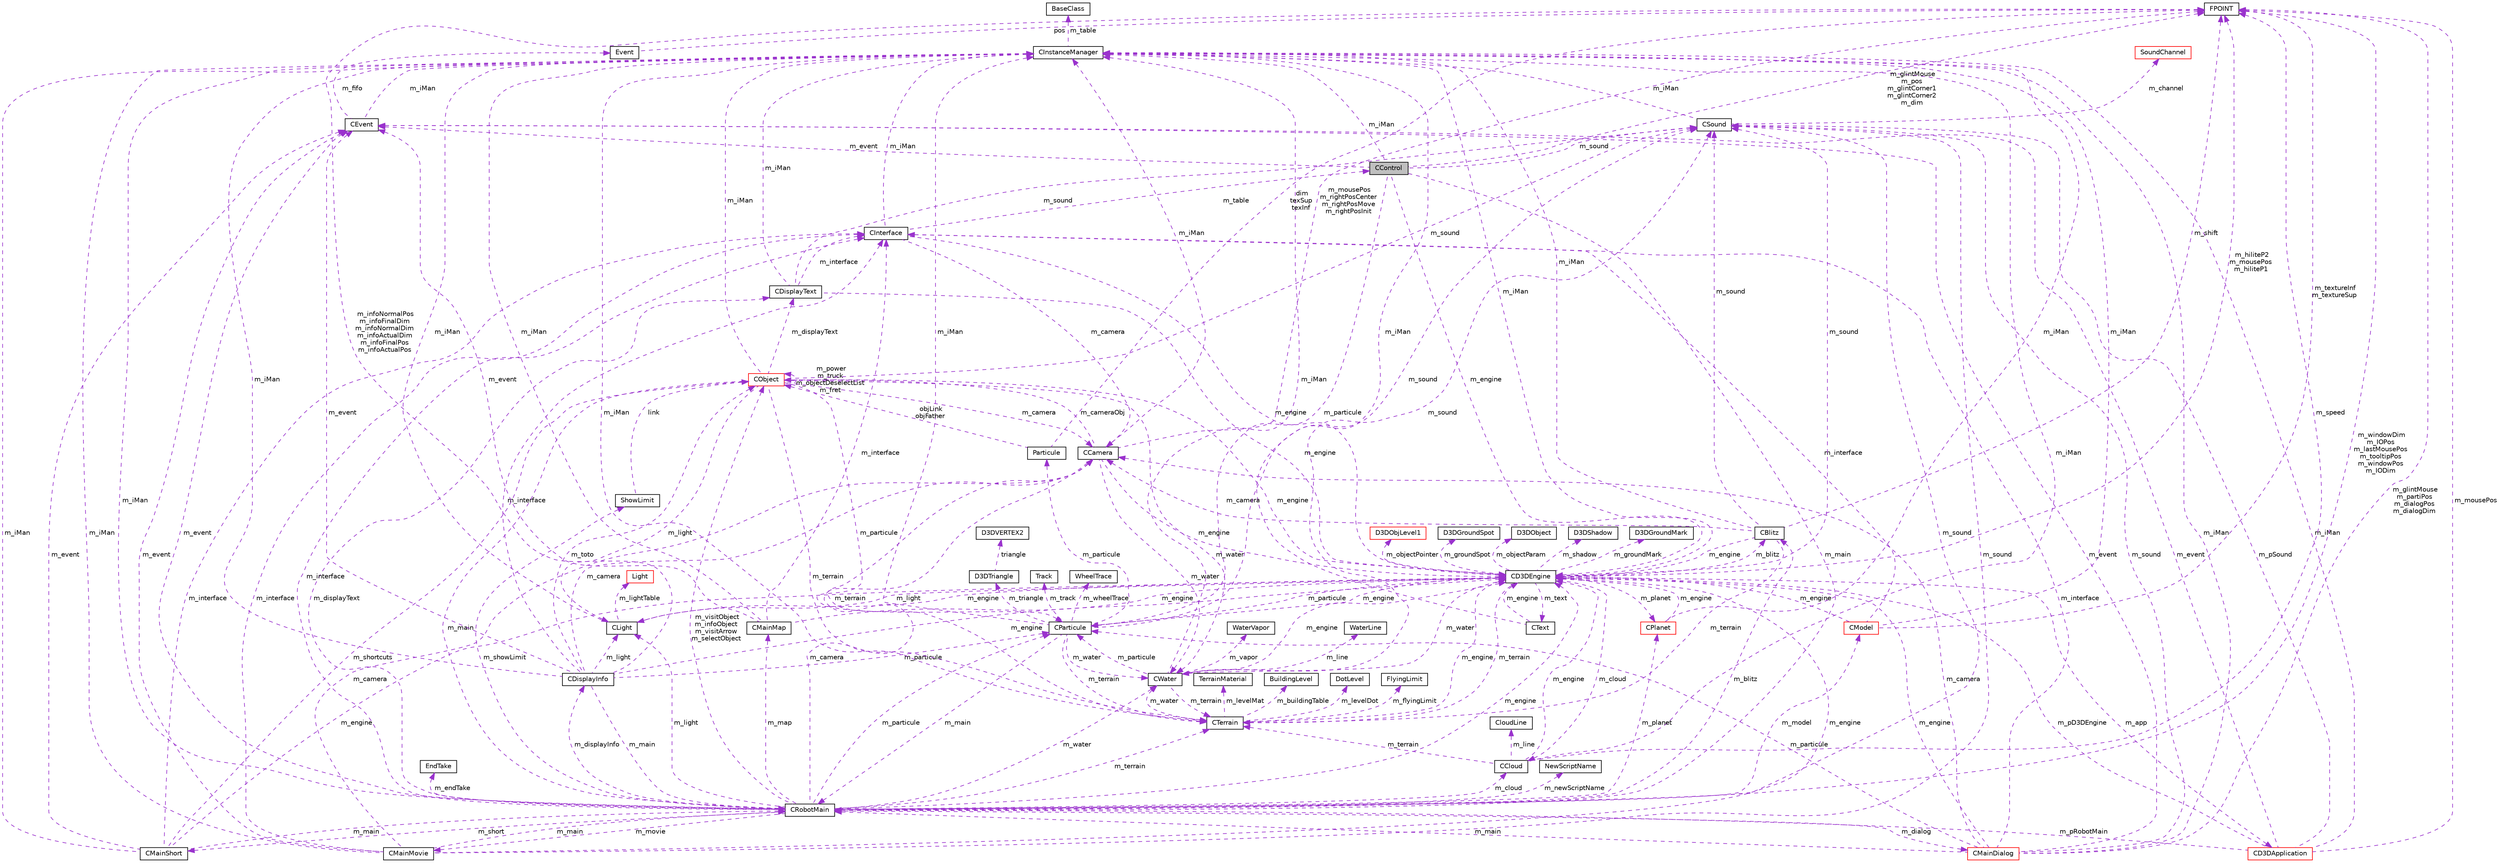 digraph G
{
  edge [fontname="Helvetica",fontsize="10",labelfontname="Helvetica",labelfontsize="10"];
  node [fontname="Helvetica",fontsize="10",shape=record];
  Node1 [label="CControl",height=0.2,width=0.4,color="black", fillcolor="grey75", style="filled" fontcolor="black"];
  Node2 -> Node1 [dir="back",color="darkorchid3",fontsize="10",style="dashed",label=" m_particule" ,fontname="Helvetica"];
  Node2 [label="CParticule",height=0.2,width=0.4,color="black", fillcolor="white", style="filled",URL="$class_c_particule.html"];
  Node3 -> Node2 [dir="back",color="darkorchid3",fontsize="10",style="dashed",label=" m_water" ,fontname="Helvetica"];
  Node3 [label="CWater",height=0.2,width=0.4,color="black", fillcolor="white", style="filled",URL="$class_c_water.html"];
  Node2 -> Node3 [dir="back",color="darkorchid3",fontsize="10",style="dashed",label=" m_particule" ,fontname="Helvetica"];
  Node4 -> Node3 [dir="back",color="darkorchid3",fontsize="10",style="dashed",label=" m_iMan" ,fontname="Helvetica"];
  Node4 [label="CInstanceManager",height=0.2,width=0.4,color="black", fillcolor="white", style="filled",URL="$class_c_instance_manager.html"];
  Node5 -> Node4 [dir="back",color="darkorchid3",fontsize="10",style="dashed",label=" m_table" ,fontname="Helvetica"];
  Node5 [label="BaseClass",height=0.2,width=0.4,color="black", fillcolor="white", style="filled",URL="$struct_base_class.html"];
  Node6 -> Node3 [dir="back",color="darkorchid3",fontsize="10",style="dashed",label=" m_terrain" ,fontname="Helvetica"];
  Node6 [label="CTerrain",height=0.2,width=0.4,color="black", fillcolor="white", style="filled",URL="$class_c_terrain.html"];
  Node7 -> Node6 [dir="back",color="darkorchid3",fontsize="10",style="dashed",label=" m_levelMat" ,fontname="Helvetica"];
  Node7 [label="TerrainMaterial",height=0.2,width=0.4,color="black", fillcolor="white", style="filled",URL="$struct_terrain_material.html"];
  Node3 -> Node6 [dir="back",color="darkorchid3",fontsize="10",style="dashed",label=" m_water" ,fontname="Helvetica"];
  Node8 -> Node6 [dir="back",color="darkorchid3",fontsize="10",style="dashed",label=" m_buildingTable" ,fontname="Helvetica"];
  Node8 [label="BuildingLevel",height=0.2,width=0.4,color="black", fillcolor="white", style="filled",URL="$struct_building_level.html"];
  Node4 -> Node6 [dir="back",color="darkorchid3",fontsize="10",style="dashed",label=" m_iMan" ,fontname="Helvetica"];
  Node9 -> Node6 [dir="back",color="darkorchid3",fontsize="10",style="dashed",label=" m_levelDot" ,fontname="Helvetica"];
  Node9 [label="DotLevel",height=0.2,width=0.4,color="black", fillcolor="white", style="filled",URL="$struct_dot_level.html"];
  Node10 -> Node6 [dir="back",color="darkorchid3",fontsize="10",style="dashed",label=" m_engine" ,fontname="Helvetica"];
  Node10 [label="CD3DEngine",height=0.2,width=0.4,color="black", fillcolor="white", style="filled",URL="$class_c_d3_d_engine.html"];
  Node11 -> Node10 [dir="back",color="darkorchid3",fontsize="10",style="dashed",label=" m_groundMark" ,fontname="Helvetica"];
  Node11 [label="D3DGroundMark",height=0.2,width=0.4,color="black", fillcolor="white", style="filled",URL="$struct_d3_d_ground_mark.html"];
  Node2 -> Node10 [dir="back",color="darkorchid3",fontsize="10",style="dashed",label=" m_particule" ,fontname="Helvetica"];
  Node3 -> Node10 [dir="back",color="darkorchid3",fontsize="10",style="dashed",label=" m_water" ,fontname="Helvetica"];
  Node12 -> Node10 [dir="back",color="darkorchid3",fontsize="10",style="dashed",label=" m_blitz" ,fontname="Helvetica"];
  Node12 [label="CBlitz",height=0.2,width=0.4,color="black", fillcolor="white", style="filled",URL="$class_c_blitz.html"];
  Node13 -> Node12 [dir="back",color="darkorchid3",fontsize="10",style="dashed",label=" m_camera" ,fontname="Helvetica"];
  Node13 [label="CCamera",height=0.2,width=0.4,color="black", fillcolor="white", style="filled",URL="$class_c_camera.html"];
  Node3 -> Node13 [dir="back",color="darkorchid3",fontsize="10",style="dashed",label=" m_water" ,fontname="Helvetica"];
  Node4 -> Node13 [dir="back",color="darkorchid3",fontsize="10",style="dashed",label=" m_iMan" ,fontname="Helvetica"];
  Node6 -> Node13 [dir="back",color="darkorchid3",fontsize="10",style="dashed",label=" m_terrain" ,fontname="Helvetica"];
  Node14 -> Node13 [dir="back",color="darkorchid3",fontsize="10",style="dashed",label=" m_mousePos\nm_rightPosCenter\nm_rightPosMove\nm_rightPosInit" ,fontname="Helvetica"];
  Node14 [label="FPOINT",height=0.2,width=0.4,color="black", fillcolor="white", style="filled",URL="$struct_f_p_o_i_n_t.html"];
  Node15 -> Node13 [dir="back",color="darkorchid3",fontsize="10",style="dashed",label=" m_cameraObj" ,fontname="Helvetica"];
  Node15 [label="CObject",height=0.2,width=0.4,color="red", fillcolor="white", style="filled",URL="$class_c_object.html"];
  Node2 -> Node15 [dir="back",color="darkorchid3",fontsize="10",style="dashed",label=" m_particule" ,fontname="Helvetica"];
  Node3 -> Node15 [dir="back",color="darkorchid3",fontsize="10",style="dashed",label=" m_water" ,fontname="Helvetica"];
  Node16 -> Node15 [dir="back",color="darkorchid3",fontsize="10",style="dashed",label=" m_light" ,fontname="Helvetica"];
  Node16 [label="CLight",height=0.2,width=0.4,color="black", fillcolor="white", style="filled",URL="$class_c_light.html"];
  Node17 -> Node16 [dir="back",color="darkorchid3",fontsize="10",style="dashed",label=" m_lightTable" ,fontname="Helvetica"];
  Node17 [label="Light",height=0.2,width=0.4,color="red", fillcolor="white", style="filled",URL="$struct_light.html"];
  Node4 -> Node16 [dir="back",color="darkorchid3",fontsize="10",style="dashed",label=" m_iMan" ,fontname="Helvetica"];
  Node10 -> Node16 [dir="back",color="darkorchid3",fontsize="10",style="dashed",label=" m_engine" ,fontname="Helvetica"];
  Node13 -> Node15 [dir="back",color="darkorchid3",fontsize="10",style="dashed",label=" m_camera" ,fontname="Helvetica"];
  Node18 -> Node15 [dir="back",color="darkorchid3",fontsize="10",style="dashed",label=" m_displayText" ,fontname="Helvetica"];
  Node18 [label="CDisplayText",height=0.2,width=0.4,color="black", fillcolor="white", style="filled",URL="$class_c_display_text.html"];
  Node19 -> Node18 [dir="back",color="darkorchid3",fontsize="10",style="dashed",label=" m_interface" ,fontname="Helvetica"];
  Node19 [label="CInterface",height=0.2,width=0.4,color="black", fillcolor="white", style="filled",URL="$class_c_interface.html"];
  Node1 -> Node19 [dir="back",color="darkorchid3",fontsize="10",style="dashed",label=" m_table" ,fontname="Helvetica"];
  Node13 -> Node19 [dir="back",color="darkorchid3",fontsize="10",style="dashed",label=" m_camera" ,fontname="Helvetica"];
  Node4 -> Node19 [dir="back",color="darkorchid3",fontsize="10",style="dashed",label=" m_iMan" ,fontname="Helvetica"];
  Node10 -> Node19 [dir="back",color="darkorchid3",fontsize="10",style="dashed",label=" m_engine" ,fontname="Helvetica"];
  Node4 -> Node18 [dir="back",color="darkorchid3",fontsize="10",style="dashed",label=" m_iMan" ,fontname="Helvetica"];
  Node20 -> Node18 [dir="back",color="darkorchid3",fontsize="10",style="dashed",label=" m_sound" ,fontname="Helvetica"];
  Node20 [label="CSound",height=0.2,width=0.4,color="black", fillcolor="white", style="filled",URL="$class_c_sound.html"];
  Node4 -> Node20 [dir="back",color="darkorchid3",fontsize="10",style="dashed",label=" m_iMan" ,fontname="Helvetica"];
  Node21 -> Node20 [dir="back",color="darkorchid3",fontsize="10",style="dashed",label=" m_channel" ,fontname="Helvetica"];
  Node21 [label="SoundChannel",height=0.2,width=0.4,color="red", fillcolor="white", style="filled",URL="$struct_sound_channel.html"];
  Node10 -> Node18 [dir="back",color="darkorchid3",fontsize="10",style="dashed",label=" m_engine" ,fontname="Helvetica"];
  Node22 -> Node15 [dir="back",color="darkorchid3",fontsize="10",style="dashed",label=" m_main" ,fontname="Helvetica"];
  Node22 [label="CRobotMain",height=0.2,width=0.4,color="black", fillcolor="white", style="filled",URL="$class_c_robot_main.html"];
  Node2 -> Node22 [dir="back",color="darkorchid3",fontsize="10",style="dashed",label=" m_particule" ,fontname="Helvetica"];
  Node3 -> Node22 [dir="back",color="darkorchid3",fontsize="10",style="dashed",label=" m_water" ,fontname="Helvetica"];
  Node23 -> Node22 [dir="back",color="darkorchid3",fontsize="10",style="dashed",label=" m_showLimit" ,fontname="Helvetica"];
  Node23 [label="ShowLimit",height=0.2,width=0.4,color="black", fillcolor="white", style="filled",URL="$struct_show_limit.html"];
  Node15 -> Node23 [dir="back",color="darkorchid3",fontsize="10",style="dashed",label=" link" ,fontname="Helvetica"];
  Node16 -> Node22 [dir="back",color="darkorchid3",fontsize="10",style="dashed",label=" m_light" ,fontname="Helvetica"];
  Node12 -> Node22 [dir="back",color="darkorchid3",fontsize="10",style="dashed",label=" m_blitz" ,fontname="Helvetica"];
  Node24 -> Node22 [dir="back",color="darkorchid3",fontsize="10",style="dashed",label=" m_cloud" ,fontname="Helvetica"];
  Node24 [label="CCloud",height=0.2,width=0.4,color="black", fillcolor="white", style="filled",URL="$class_c_cloud.html"];
  Node25 -> Node24 [dir="back",color="darkorchid3",fontsize="10",style="dashed",label=" m_line" ,fontname="Helvetica"];
  Node25 [label="CloudLine",height=0.2,width=0.4,color="black", fillcolor="white", style="filled",URL="$struct_cloud_line.html"];
  Node4 -> Node24 [dir="back",color="darkorchid3",fontsize="10",style="dashed",label=" m_iMan" ,fontname="Helvetica"];
  Node6 -> Node24 [dir="back",color="darkorchid3",fontsize="10",style="dashed",label=" m_terrain" ,fontname="Helvetica"];
  Node14 -> Node24 [dir="back",color="darkorchid3",fontsize="10",style="dashed",label=" m_speed" ,fontname="Helvetica"];
  Node10 -> Node24 [dir="back",color="darkorchid3",fontsize="10",style="dashed",label=" m_engine" ,fontname="Helvetica"];
  Node26 -> Node22 [dir="back",color="darkorchid3",fontsize="10",style="dashed",label=" m_dialog" ,fontname="Helvetica"];
  Node26 [label="CMainDialog",height=0.2,width=0.4,color="red", fillcolor="white", style="filled",URL="$class_c_main_dialog.html"];
  Node2 -> Node26 [dir="back",color="darkorchid3",fontsize="10",style="dashed",label=" m_particule" ,fontname="Helvetica"];
  Node13 -> Node26 [dir="back",color="darkorchid3",fontsize="10",style="dashed",label=" m_camera" ,fontname="Helvetica"];
  Node19 -> Node26 [dir="back",color="darkorchid3",fontsize="10",style="dashed",label=" m_interface" ,fontname="Helvetica"];
  Node22 -> Node26 [dir="back",color="darkorchid3",fontsize="10",style="dashed",label=" m_main" ,fontname="Helvetica"];
  Node4 -> Node26 [dir="back",color="darkorchid3",fontsize="10",style="dashed",label=" m_iMan" ,fontname="Helvetica"];
  Node27 -> Node26 [dir="back",color="darkorchid3",fontsize="10",style="dashed",label=" m_event" ,fontname="Helvetica"];
  Node27 [label="CEvent",height=0.2,width=0.4,color="black", fillcolor="white", style="filled",URL="$class_c_event.html"];
  Node4 -> Node27 [dir="back",color="darkorchid3",fontsize="10",style="dashed",label=" m_iMan" ,fontname="Helvetica"];
  Node28 -> Node27 [dir="back",color="darkorchid3",fontsize="10",style="dashed",label=" m_fifo" ,fontname="Helvetica"];
  Node28 [label="Event",height=0.2,width=0.4,color="black", fillcolor="white", style="filled",URL="$struct_event.html"];
  Node14 -> Node28 [dir="back",color="darkorchid3",fontsize="10",style="dashed",label=" pos" ,fontname="Helvetica"];
  Node14 -> Node26 [dir="back",color="darkorchid3",fontsize="10",style="dashed",label=" m_glintMouse\nm_partiPos\nm_dialogPos\nm_dialogDim" ,fontname="Helvetica"];
  Node20 -> Node26 [dir="back",color="darkorchid3",fontsize="10",style="dashed",label=" m_sound" ,fontname="Helvetica"];
  Node10 -> Node26 [dir="back",color="darkorchid3",fontsize="10",style="dashed",label=" m_engine" ,fontname="Helvetica"];
  Node13 -> Node22 [dir="back",color="darkorchid3",fontsize="10",style="dashed",label=" m_camera" ,fontname="Helvetica"];
  Node29 -> Node22 [dir="back",color="darkorchid3",fontsize="10",style="dashed",label=" m_movie" ,fontname="Helvetica"];
  Node29 [label="CMainMovie",height=0.2,width=0.4,color="black", fillcolor="white", style="filled",URL="$class_c_main_movie.html"];
  Node13 -> Node29 [dir="back",color="darkorchid3",fontsize="10",style="dashed",label=" m_camera" ,fontname="Helvetica"];
  Node22 -> Node29 [dir="back",color="darkorchid3",fontsize="10",style="dashed",label=" m_main" ,fontname="Helvetica"];
  Node19 -> Node29 [dir="back",color="darkorchid3",fontsize="10",style="dashed",label=" m_interface" ,fontname="Helvetica"];
  Node4 -> Node29 [dir="back",color="darkorchid3",fontsize="10",style="dashed",label=" m_iMan" ,fontname="Helvetica"];
  Node27 -> Node29 [dir="back",color="darkorchid3",fontsize="10",style="dashed",label=" m_event" ,fontname="Helvetica"];
  Node20 -> Node29 [dir="back",color="darkorchid3",fontsize="10",style="dashed",label=" m_sound" ,fontname="Helvetica"];
  Node10 -> Node29 [dir="back",color="darkorchid3",fontsize="10",style="dashed",label=" m_engine" ,fontname="Helvetica"];
  Node18 -> Node22 [dir="back",color="darkorchid3",fontsize="10",style="dashed",label=" m_displayText" ,fontname="Helvetica"];
  Node19 -> Node22 [dir="back",color="darkorchid3",fontsize="10",style="dashed",label=" m_interface" ,fontname="Helvetica"];
  Node30 -> Node22 [dir="back",color="darkorchid3",fontsize="10",style="dashed",label=" m_model" ,fontname="Helvetica"];
  Node30 [label="CModel",height=0.2,width=0.4,color="red", fillcolor="white", style="filled",URL="$class_c_model.html"];
  Node19 -> Node30 [dir="back",color="darkorchid3",fontsize="10",style="dashed",label=" m_interface" ,fontname="Helvetica"];
  Node4 -> Node30 [dir="back",color="darkorchid3",fontsize="10",style="dashed",label=" m_iMan" ,fontname="Helvetica"];
  Node14 -> Node30 [dir="back",color="darkorchid3",fontsize="10",style="dashed",label=" m_textureInf\nm_textureSup" ,fontname="Helvetica"];
  Node10 -> Node30 [dir="back",color="darkorchid3",fontsize="10",style="dashed",label=" m_engine" ,fontname="Helvetica"];
  Node4 -> Node22 [dir="back",color="darkorchid3",fontsize="10",style="dashed",label=" m_iMan" ,fontname="Helvetica"];
  Node31 -> Node22 [dir="back",color="darkorchid3",fontsize="10",style="dashed",label=" m_newScriptName" ,fontname="Helvetica"];
  Node31 [label="NewScriptName",height=0.2,width=0.4,color="black", fillcolor="white", style="filled",URL="$struct_new_script_name.html"];
  Node27 -> Node22 [dir="back",color="darkorchid3",fontsize="10",style="dashed",label=" m_event" ,fontname="Helvetica"];
  Node6 -> Node22 [dir="back",color="darkorchid3",fontsize="10",style="dashed",label=" m_terrain" ,fontname="Helvetica"];
  Node14 -> Node22 [dir="back",color="darkorchid3",fontsize="10",style="dashed",label=" m_windowDim\nm_IOPos\nm_lastMousePos\nm_tooltipPos\nm_windowPos\nm_IODim" ,fontname="Helvetica"];
  Node32 -> Node22 [dir="back",color="darkorchid3",fontsize="10",style="dashed",label=" m_short" ,fontname="Helvetica"];
  Node32 [label="CMainShort",height=0.2,width=0.4,color="black", fillcolor="white", style="filled",URL="$class_c_main_short.html"];
  Node22 -> Node32 [dir="back",color="darkorchid3",fontsize="10",style="dashed",label=" m_main" ,fontname="Helvetica"];
  Node19 -> Node32 [dir="back",color="darkorchid3",fontsize="10",style="dashed",label=" m_interface" ,fontname="Helvetica"];
  Node4 -> Node32 [dir="back",color="darkorchid3",fontsize="10",style="dashed",label=" m_iMan" ,fontname="Helvetica"];
  Node27 -> Node32 [dir="back",color="darkorchid3",fontsize="10",style="dashed",label=" m_event" ,fontname="Helvetica"];
  Node15 -> Node32 [dir="back",color="darkorchid3",fontsize="10",style="dashed",label=" m_shortcuts" ,fontname="Helvetica"];
  Node10 -> Node32 [dir="back",color="darkorchid3",fontsize="10",style="dashed",label=" m_engine" ,fontname="Helvetica"];
  Node20 -> Node22 [dir="back",color="darkorchid3",fontsize="10",style="dashed",label=" m_sound" ,fontname="Helvetica"];
  Node33 -> Node22 [dir="back",color="darkorchid3",fontsize="10",style="dashed",label=" m_planet" ,fontname="Helvetica"];
  Node33 [label="CPlanet",height=0.2,width=0.4,color="red", fillcolor="white", style="filled",URL="$class_c_planet.html"];
  Node4 -> Node33 [dir="back",color="darkorchid3",fontsize="10",style="dashed",label=" m_iMan" ,fontname="Helvetica"];
  Node10 -> Node33 [dir="back",color="darkorchid3",fontsize="10",style="dashed",label=" m_engine" ,fontname="Helvetica"];
  Node15 -> Node22 [dir="back",color="darkorchid3",fontsize="10",style="dashed",label=" m_visitObject\nm_infoObject\nm_visitArrow\nm_selectObject" ,fontname="Helvetica"];
  Node10 -> Node22 [dir="back",color="darkorchid3",fontsize="10",style="dashed",label=" m_engine" ,fontname="Helvetica"];
  Node34 -> Node22 [dir="back",color="darkorchid3",fontsize="10",style="dashed",label=" m_endTake" ,fontname="Helvetica"];
  Node34 [label="EndTake",height=0.2,width=0.4,color="black", fillcolor="white", style="filled",URL="$struct_end_take.html"];
  Node35 -> Node22 [dir="back",color="darkorchid3",fontsize="10",style="dashed",label=" m_displayInfo" ,fontname="Helvetica"];
  Node35 [label="CDisplayInfo",height=0.2,width=0.4,color="black", fillcolor="white", style="filled",URL="$class_c_display_info.html"];
  Node2 -> Node35 [dir="back",color="darkorchid3",fontsize="10",style="dashed",label=" m_particule" ,fontname="Helvetica"];
  Node16 -> Node35 [dir="back",color="darkorchid3",fontsize="10",style="dashed",label=" m_light" ,fontname="Helvetica"];
  Node13 -> Node35 [dir="back",color="darkorchid3",fontsize="10",style="dashed",label=" m_camera" ,fontname="Helvetica"];
  Node19 -> Node35 [dir="back",color="darkorchid3",fontsize="10",style="dashed",label=" m_interface" ,fontname="Helvetica"];
  Node22 -> Node35 [dir="back",color="darkorchid3",fontsize="10",style="dashed",label=" m_main" ,fontname="Helvetica"];
  Node4 -> Node35 [dir="back",color="darkorchid3",fontsize="10",style="dashed",label=" m_iMan" ,fontname="Helvetica"];
  Node27 -> Node35 [dir="back",color="darkorchid3",fontsize="10",style="dashed",label=" m_event" ,fontname="Helvetica"];
  Node14 -> Node35 [dir="back",color="darkorchid3",fontsize="10",style="dashed",label=" m_infoNormalPos\nm_infoFinalDim\nm_infoNormalDim\nm_infoActualDim\nm_infoFinalPos\nm_infoActualPos" ,fontname="Helvetica"];
  Node15 -> Node35 [dir="back",color="darkorchid3",fontsize="10",style="dashed",label=" m_toto" ,fontname="Helvetica"];
  Node10 -> Node35 [dir="back",color="darkorchid3",fontsize="10",style="dashed",label=" m_engine" ,fontname="Helvetica"];
  Node36 -> Node22 [dir="back",color="darkorchid3",fontsize="10",style="dashed",label=" m_map" ,fontname="Helvetica"];
  Node36 [label="CMainMap",height=0.2,width=0.4,color="black", fillcolor="white", style="filled",URL="$class_c_main_map.html"];
  Node19 -> Node36 [dir="back",color="darkorchid3",fontsize="10",style="dashed",label=" m_interface" ,fontname="Helvetica"];
  Node4 -> Node36 [dir="back",color="darkorchid3",fontsize="10",style="dashed",label=" m_iMan" ,fontname="Helvetica"];
  Node27 -> Node36 [dir="back",color="darkorchid3",fontsize="10",style="dashed",label=" m_event" ,fontname="Helvetica"];
  Node10 -> Node36 [dir="back",color="darkorchid3",fontsize="10",style="dashed",label=" m_engine" ,fontname="Helvetica"];
  Node4 -> Node15 [dir="back",color="darkorchid3",fontsize="10",style="dashed",label=" m_iMan" ,fontname="Helvetica"];
  Node6 -> Node15 [dir="back",color="darkorchid3",fontsize="10",style="dashed",label=" m_terrain" ,fontname="Helvetica"];
  Node20 -> Node15 [dir="back",color="darkorchid3",fontsize="10",style="dashed",label=" m_sound" ,fontname="Helvetica"];
  Node15 -> Node15 [dir="back",color="darkorchid3",fontsize="10",style="dashed",label=" m_power\nm_truck\nm_objectDeselectList\nm_fret" ,fontname="Helvetica"];
  Node10 -> Node15 [dir="back",color="darkorchid3",fontsize="10",style="dashed",label=" m_engine" ,fontname="Helvetica"];
  Node10 -> Node13 [dir="back",color="darkorchid3",fontsize="10",style="dashed",label=" m_engine" ,fontname="Helvetica"];
  Node4 -> Node12 [dir="back",color="darkorchid3",fontsize="10",style="dashed",label=" m_iMan" ,fontname="Helvetica"];
  Node6 -> Node12 [dir="back",color="darkorchid3",fontsize="10",style="dashed",label=" m_terrain" ,fontname="Helvetica"];
  Node14 -> Node12 [dir="back",color="darkorchid3",fontsize="10",style="dashed",label=" m_shift" ,fontname="Helvetica"];
  Node20 -> Node12 [dir="back",color="darkorchid3",fontsize="10",style="dashed",label=" m_sound" ,fontname="Helvetica"];
  Node10 -> Node12 [dir="back",color="darkorchid3",fontsize="10",style="dashed",label=" m_engine" ,fontname="Helvetica"];
  Node16 -> Node10 [dir="back",color="darkorchid3",fontsize="10",style="dashed",label=" m_light" ,fontname="Helvetica"];
  Node37 -> Node10 [dir="back",color="darkorchid3",fontsize="10",style="dashed",label=" m_objectPointer" ,fontname="Helvetica"];
  Node37 [label="D3DObjLevel1",height=0.2,width=0.4,color="red", fillcolor="white", style="filled",URL="$struct_d3_d_obj_level1.html"];
  Node24 -> Node10 [dir="back",color="darkorchid3",fontsize="10",style="dashed",label=" m_cloud" ,fontname="Helvetica"];
  Node38 -> Node10 [dir="back",color="darkorchid3",fontsize="10",style="dashed",label=" m_groundSpot" ,fontname="Helvetica"];
  Node38 [label="D3DGroundSpot",height=0.2,width=0.4,color="black", fillcolor="white", style="filled",URL="$struct_d3_d_ground_spot.html"];
  Node4 -> Node10 [dir="back",color="darkorchid3",fontsize="10",style="dashed",label=" m_iMan" ,fontname="Helvetica"];
  Node6 -> Node10 [dir="back",color="darkorchid3",fontsize="10",style="dashed",label=" m_terrain" ,fontname="Helvetica"];
  Node39 -> Node10 [dir="back",color="darkorchid3",fontsize="10",style="dashed",label=" m_app" ,fontname="Helvetica"];
  Node39 [label="CD3DApplication",height=0.2,width=0.4,color="red", fillcolor="white", style="filled",URL="$class_c_d3_d_application.html"];
  Node22 -> Node39 [dir="back",color="darkorchid3",fontsize="10",style="dashed",label=" m_pRobotMain" ,fontname="Helvetica"];
  Node4 -> Node39 [dir="back",color="darkorchid3",fontsize="10",style="dashed",label=" m_iMan" ,fontname="Helvetica"];
  Node27 -> Node39 [dir="back",color="darkorchid3",fontsize="10",style="dashed",label=" m_event" ,fontname="Helvetica"];
  Node14 -> Node39 [dir="back",color="darkorchid3",fontsize="10",style="dashed",label=" m_mousePos" ,fontname="Helvetica"];
  Node20 -> Node39 [dir="back",color="darkorchid3",fontsize="10",style="dashed",label=" m_pSound" ,fontname="Helvetica"];
  Node10 -> Node39 [dir="back",color="darkorchid3",fontsize="10",style="dashed",label=" m_pD3DEngine" ,fontname="Helvetica"];
  Node14 -> Node10 [dir="back",color="darkorchid3",fontsize="10",style="dashed",label=" m_hiliteP2\nm_mousePos\nm_hiliteP1" ,fontname="Helvetica"];
  Node40 -> Node10 [dir="back",color="darkorchid3",fontsize="10",style="dashed",label=" m_objectParam" ,fontname="Helvetica"];
  Node40 [label="D3DObject",height=0.2,width=0.4,color="black", fillcolor="white", style="filled",URL="$struct_d3_d_object.html"];
  Node20 -> Node10 [dir="back",color="darkorchid3",fontsize="10",style="dashed",label=" m_sound" ,fontname="Helvetica"];
  Node33 -> Node10 [dir="back",color="darkorchid3",fontsize="10",style="dashed",label=" m_planet" ,fontname="Helvetica"];
  Node41 -> Node10 [dir="back",color="darkorchid3",fontsize="10",style="dashed",label=" m_text" ,fontname="Helvetica"];
  Node41 [label="CText",height=0.2,width=0.4,color="black", fillcolor="white", style="filled",URL="$class_c_text.html"];
  Node4 -> Node41 [dir="back",color="darkorchid3",fontsize="10",style="dashed",label=" m_iMan" ,fontname="Helvetica"];
  Node10 -> Node41 [dir="back",color="darkorchid3",fontsize="10",style="dashed",label=" m_engine" ,fontname="Helvetica"];
  Node42 -> Node10 [dir="back",color="darkorchid3",fontsize="10",style="dashed",label=" m_shadow" ,fontname="Helvetica"];
  Node42 [label="D3DShadow",height=0.2,width=0.4,color="black", fillcolor="white", style="filled",URL="$struct_d3_d_shadow.html"];
  Node43 -> Node6 [dir="back",color="darkorchid3",fontsize="10",style="dashed",label=" m_flyingLimit" ,fontname="Helvetica"];
  Node43 [label="FlyingLimit",height=0.2,width=0.4,color="black", fillcolor="white", style="filled",URL="$struct_flying_limit.html"];
  Node44 -> Node3 [dir="back",color="darkorchid3",fontsize="10",style="dashed",label=" m_line" ,fontname="Helvetica"];
  Node44 [label="WaterLine",height=0.2,width=0.4,color="black", fillcolor="white", style="filled",URL="$struct_water_line.html"];
  Node20 -> Node3 [dir="back",color="darkorchid3",fontsize="10",style="dashed",label=" m_sound" ,fontname="Helvetica"];
  Node45 -> Node3 [dir="back",color="darkorchid3",fontsize="10",style="dashed",label=" m_vapor" ,fontname="Helvetica"];
  Node45 [label="WaterVapor",height=0.2,width=0.4,color="black", fillcolor="white", style="filled",URL="$struct_water_vapor.html"];
  Node10 -> Node3 [dir="back",color="darkorchid3",fontsize="10",style="dashed",label=" m_engine" ,fontname="Helvetica"];
  Node22 -> Node2 [dir="back",color="darkorchid3",fontsize="10",style="dashed",label=" m_main" ,fontname="Helvetica"];
  Node4 -> Node2 [dir="back",color="darkorchid3",fontsize="10",style="dashed",label=" m_iMan" ,fontname="Helvetica"];
  Node46 -> Node2 [dir="back",color="darkorchid3",fontsize="10",style="dashed",label=" m_track" ,fontname="Helvetica"];
  Node46 [label="Track",height=0.2,width=0.4,color="black", fillcolor="white", style="filled",URL="$struct_track.html"];
  Node47 -> Node2 [dir="back",color="darkorchid3",fontsize="10",style="dashed",label=" m_particule" ,fontname="Helvetica"];
  Node47 [label="Particule",height=0.2,width=0.4,color="black", fillcolor="white", style="filled",URL="$struct_particule.html"];
  Node14 -> Node47 [dir="back",color="darkorchid3",fontsize="10",style="dashed",label=" dim\ntexSup\ntexInf" ,fontname="Helvetica"];
  Node15 -> Node47 [dir="back",color="darkorchid3",fontsize="10",style="dashed",label=" objLink\nobjFather" ,fontname="Helvetica"];
  Node6 -> Node2 [dir="back",color="darkorchid3",fontsize="10",style="dashed",label=" m_terrain" ,fontname="Helvetica"];
  Node20 -> Node2 [dir="back",color="darkorchid3",fontsize="10",style="dashed",label=" m_sound" ,fontname="Helvetica"];
  Node48 -> Node2 [dir="back",color="darkorchid3",fontsize="10",style="dashed",label=" m_triangle" ,fontname="Helvetica"];
  Node48 [label="D3DTriangle",height=0.2,width=0.4,color="black", fillcolor="white", style="filled",URL="$struct_d3_d_triangle.html"];
  Node49 -> Node48 [dir="back",color="darkorchid3",fontsize="10",style="dashed",label=" triangle" ,fontname="Helvetica"];
  Node49 [label="D3DVERTEX2",height=0.2,width=0.4,color="black", fillcolor="white", style="filled",URL="$struct_d3_d_v_e_r_t_e_x2.html"];
  Node10 -> Node2 [dir="back",color="darkorchid3",fontsize="10",style="dashed",label=" m_engine" ,fontname="Helvetica"];
  Node50 -> Node2 [dir="back",color="darkorchid3",fontsize="10",style="dashed",label=" m_wheelTrace" ,fontname="Helvetica"];
  Node50 [label="WheelTrace",height=0.2,width=0.4,color="black", fillcolor="white", style="filled",URL="$struct_wheel_trace.html"];
  Node22 -> Node1 [dir="back",color="darkorchid3",fontsize="10",style="dashed",label=" m_main" ,fontname="Helvetica"];
  Node4 -> Node1 [dir="back",color="darkorchid3",fontsize="10",style="dashed",label=" m_iMan" ,fontname="Helvetica"];
  Node27 -> Node1 [dir="back",color="darkorchid3",fontsize="10",style="dashed",label=" m_event" ,fontname="Helvetica"];
  Node14 -> Node1 [dir="back",color="darkorchid3",fontsize="10",style="dashed",label=" m_glintMouse\nm_pos\nm_glintCorner1\nm_glintCorner2\nm_dim" ,fontname="Helvetica"];
  Node20 -> Node1 [dir="back",color="darkorchid3",fontsize="10",style="dashed",label=" m_sound" ,fontname="Helvetica"];
  Node10 -> Node1 [dir="back",color="darkorchid3",fontsize="10",style="dashed",label=" m_engine" ,fontname="Helvetica"];
}
